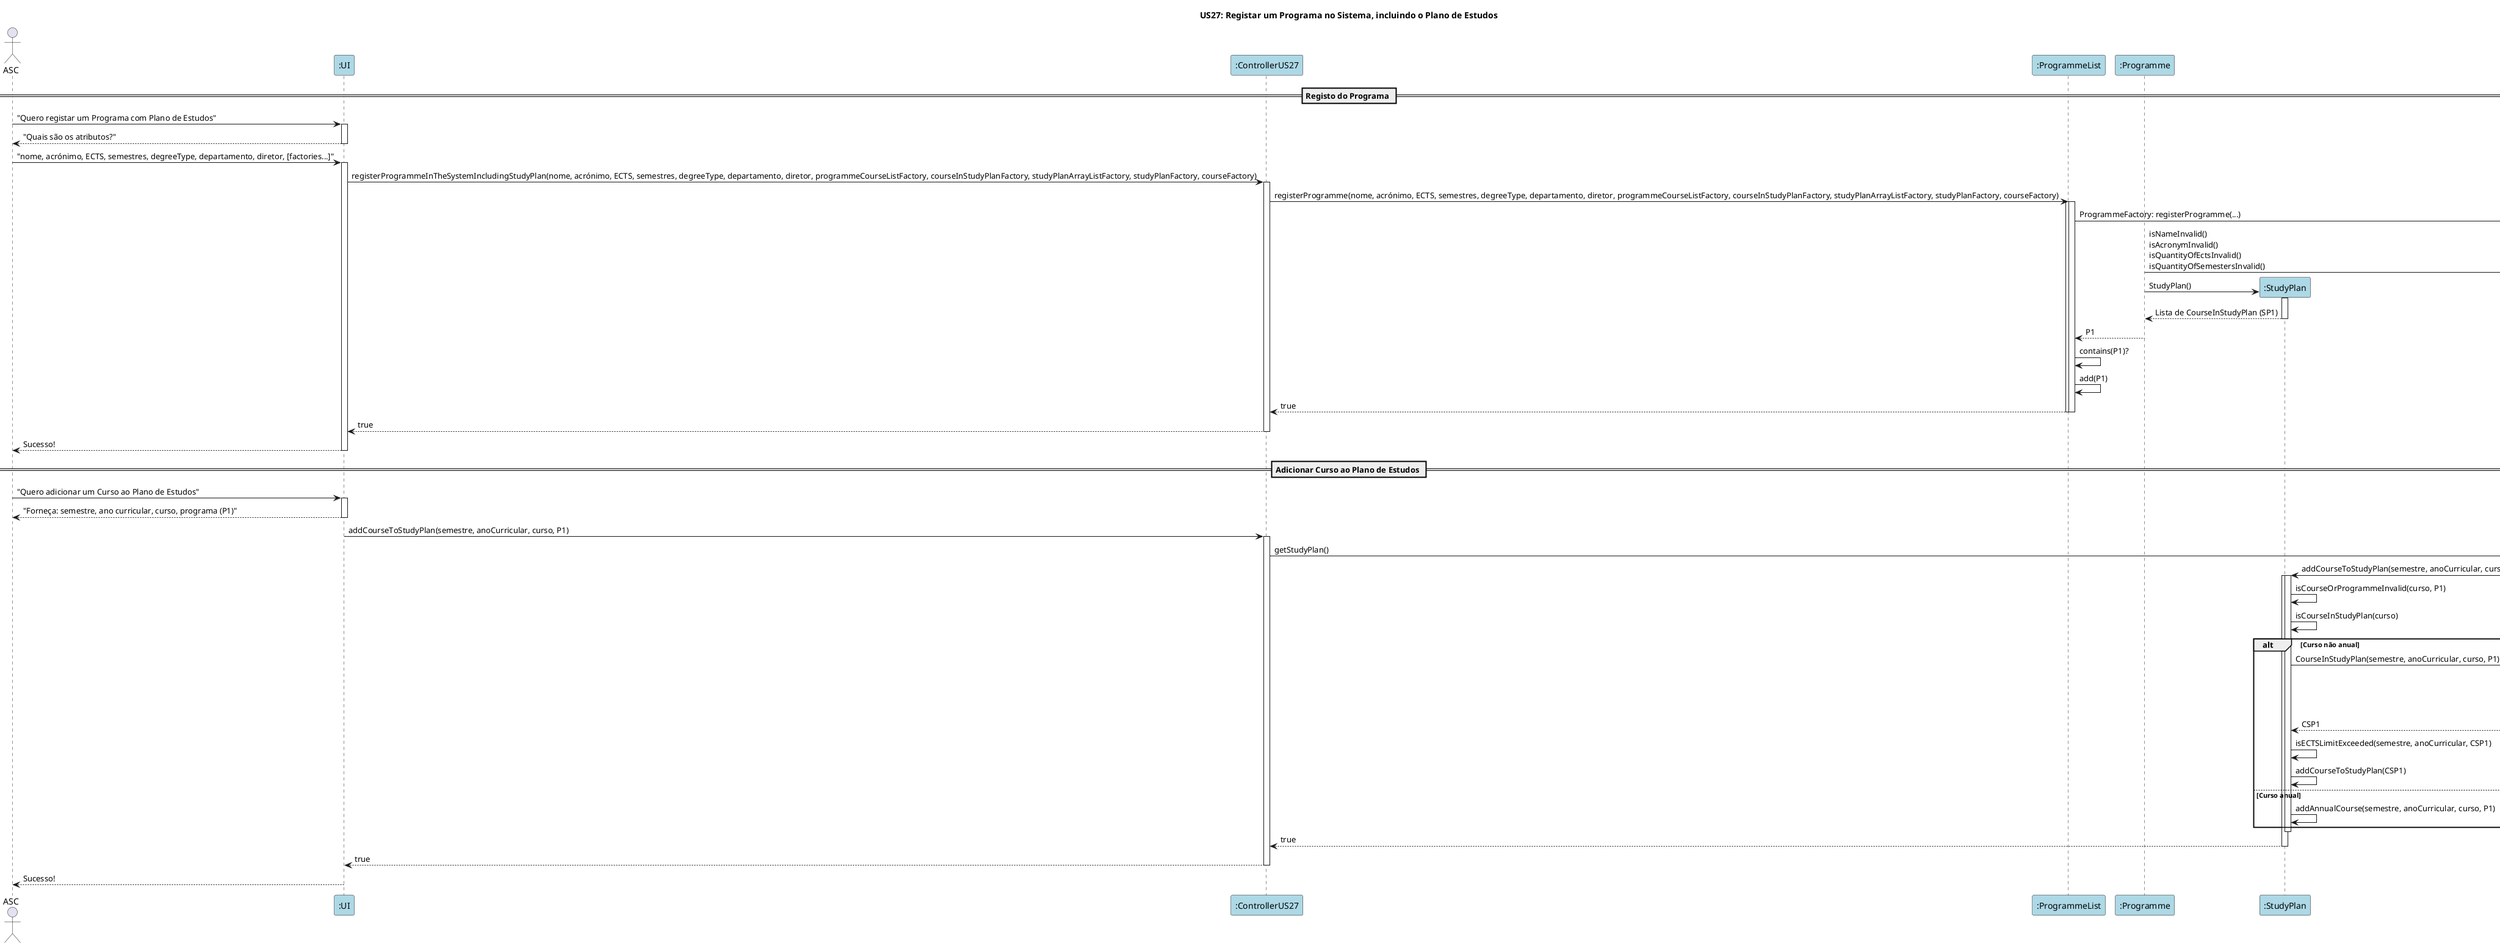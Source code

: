 @startuml

title US27: Registar um Programa no Sistema, incluindo o Plano de Estudos

actor ASC as Admin

participant ":UI" as UI #lightblue
participant ":ControllerUS27" as C #lightblue
participant ":ProgrammeList" as PL #lightblue

== Registo do Programa ==
Admin -> UI ++: "Quero registar um Programa com Plano de Estudos"
UI --> Admin --: "Quais são os atributos?"
Admin -> UI ++: "nome, acrónimo, ECTS, semestres, degreeType, departamento, diretor, [factories...]"
UI -> C ++: registerProgrammeInTheSystemIncludingStudyPlan(nome, acrónimo, ECTS, semestres, degreeType, departamento, diretor, programmeCourseListFactory, courseInStudyPlanFactory, studyPlanArrayListFactory, studyPlanFactory, courseFactory)
C -> PL ++: registerProgramme(nome, acrónimo, ECTS, semestres, degreeType, departamento, diretor, programmeCourseListFactory, courseInStudyPlanFactory, studyPlanArrayListFactory, studyPlanFactory, courseFactory)
activate PL
  ' Criação do Programa através do factory
  PL -> :ProgrammeFactory: registerProgramme(...)
  create ":Programme" as P #lightblue
  P -> : isNameInvalid()\nisAcronymInvalid()\nisQuantityOfEctsInvalid()\nisQuantityOfSemestersInvalid()
  ' Criação do Plano de Estudos via studyPlanFactory, invocado no construtor de Programme
  create ":StudyPlan" as SP #lightblue
  P -> SP ++: StudyPlan()
  SP --> P --: Lista de CourseInStudyPlan (SP1)
  P --> PL --: P1
  PL -> PL: contains(P1)?
  PL -> PL: add(P1)
  PL --> C --: true
deactivate PL
C --> UI --: true
UI --> Admin --: Sucesso!

== Adicionar Curso ao Plano de Estudos ==
Admin -> UI ++: "Quero adicionar um Curso ao Plano de Estudos"
UI --> Admin --: "Forneça: semestre, ano curricular, curso, programa (P1)"
UI -> C ++: addCourseToStudyPlan(semestre, anoCurricular, curso, P1)
C -> P1 ++: getStudyPlan()
P1 -> SP ++: addCourseToStudyPlan(semestre, anoCurricular, curso, P1)
activate SP
  SP -> SP: isCourseOrProgrammeInvalid(curso, P1)
  SP -> SP: isCourseInStudyPlan(curso)
  alt Curso não anual
    create ":CourseInStudyPlan" as CSP #lightblue
    SP -> CSP ++: CourseInStudyPlan(semestre, anoCurricular, curso, P1)
    CSP -> CSP: isSemesterInvalid()\nisCurricularYearInvalid()
    CSP --> SP --: CSP1
    SP -> SP: isECTSLimitExceeded(semestre, anoCurricular, CSP1)
    SP -> SP: addCourseToStudyPlan(CSP1)
  else Curso anual
    SP -> SP: addAnnualCourse(semestre, anoCurricular, curso, P1)
  end
deactivate SP
SP --> C --: true
C --> UI --: true
UI --> Admin --: Sucesso!

@enduml